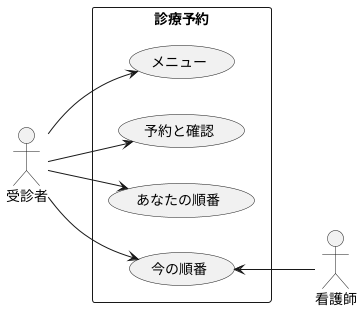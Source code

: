 @startuml 診療予約システムユースケース
left to right direction
actor 受診者
actor 看護師
rectangle 診療予約 {
usecase メニュー
usecase 予約と確認
usecase あなたの順番
usecase 今の順番
}
受診者 --> メニュー
受診者 --> 予約と確認
受診者 --> あなたの順番
受診者 --> 今の順番
今の順番 <-- 看護師
@enduml